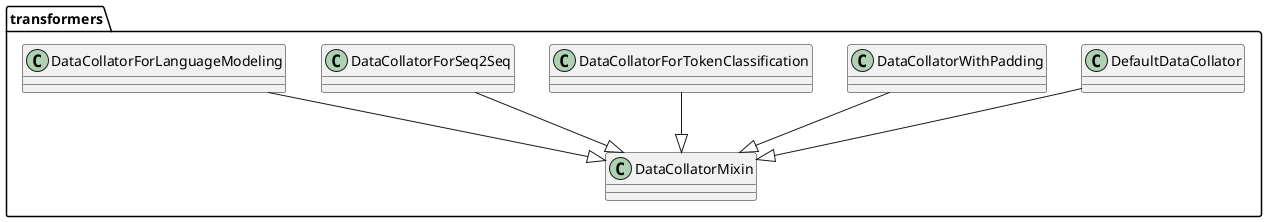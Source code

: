 @startuml

' https://huggingface.co/docs/transformers/en/main_classes/trainer
package  transformers {
    

    ' https://huggingface.co/docs/transformers/v4.47.1/en/main_classes/data_collator#data-collator
    class DataCollatorMixin {
        
    }

    class DefaultDataCollator{}

    class DataCollatorWithPadding{}

    class DataCollatorForTokenClassification{}

    class DataCollatorForSeq2Seq{}

    class DataCollatorForLanguageModeling{}
}

DefaultDataCollator --|> DataCollatorMixin 
DataCollatorWithPadding --|> DataCollatorMixin 
DataCollatorForTokenClassification --|> DataCollatorMixin 
DataCollatorForSeq2Seq --|> DataCollatorMixin 
DataCollatorForLanguageModeling --|> DataCollatorMixin 
@enduml